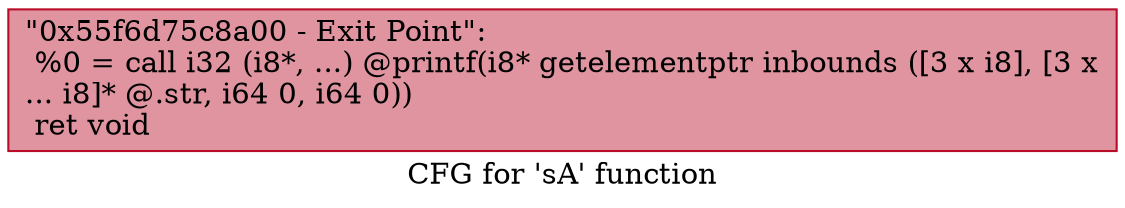 digraph "CFG for 'sA' function" {
	label="CFG for 'sA' function";

	Node0x55f6d75c8a00 [shape=record,color="#b70d28ff", style=filled, fillcolor="#b70d2870",label="{\"0x55f6d75c8a00 - Exit Point\":\l  %0 = call i32 (i8*, ...) @printf(i8* getelementptr inbounds ([3 x i8], [3 x\l... i8]* @.str, i64 0, i64 0))\l  ret void\l}"];
}
